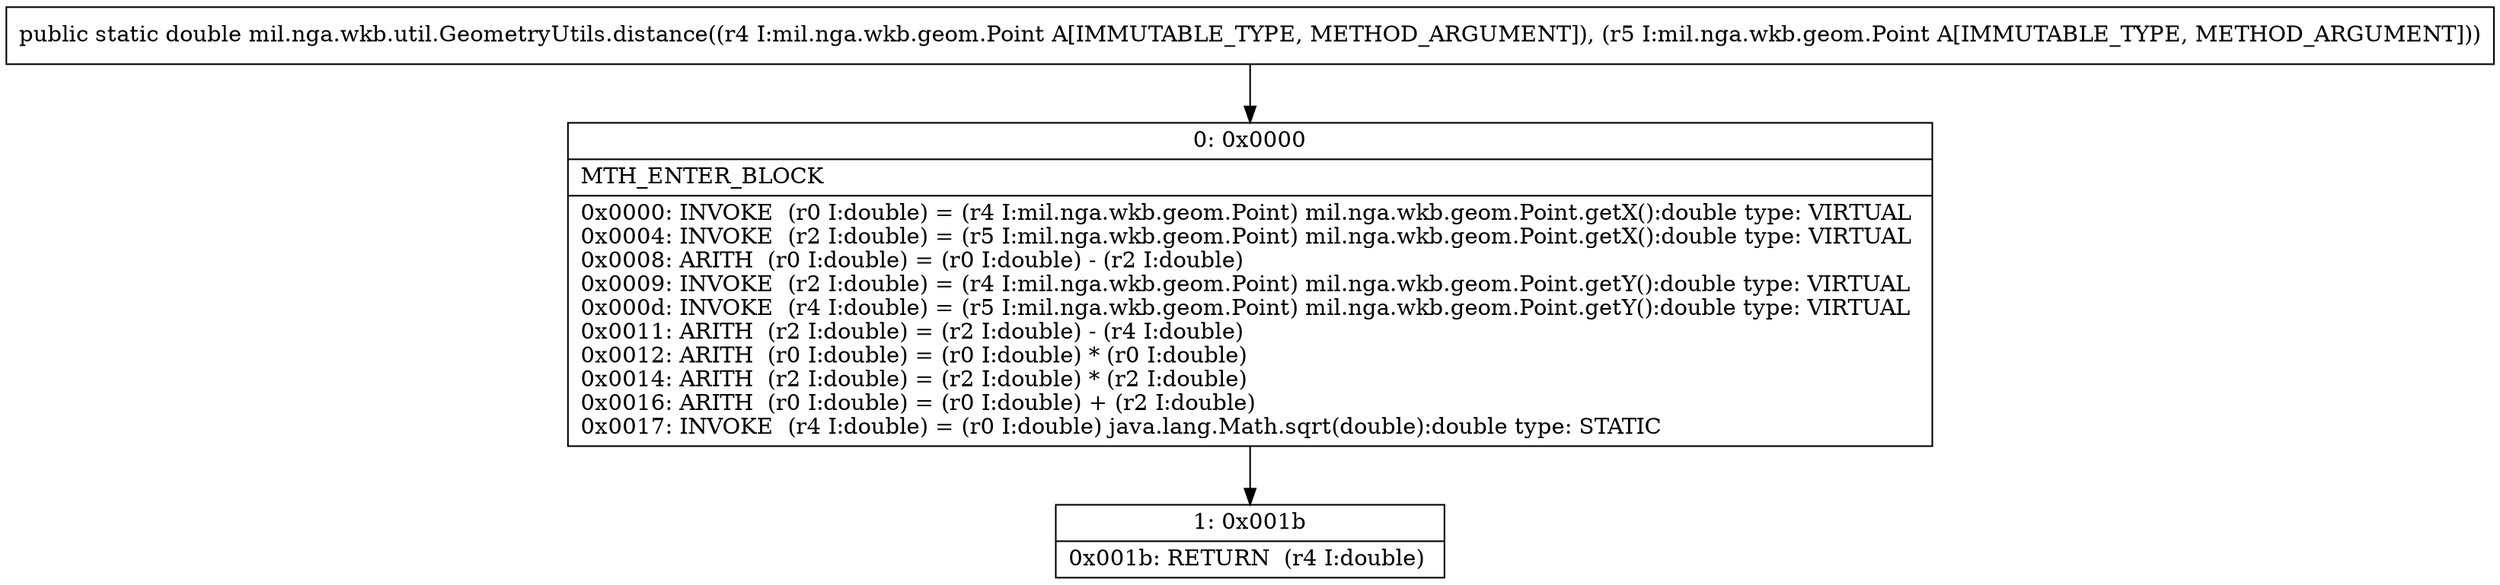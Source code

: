 digraph "CFG formil.nga.wkb.util.GeometryUtils.distance(Lmil\/nga\/wkb\/geom\/Point;Lmil\/nga\/wkb\/geom\/Point;)D" {
Node_0 [shape=record,label="{0\:\ 0x0000|MTH_ENTER_BLOCK\l|0x0000: INVOKE  (r0 I:double) = (r4 I:mil.nga.wkb.geom.Point) mil.nga.wkb.geom.Point.getX():double type: VIRTUAL \l0x0004: INVOKE  (r2 I:double) = (r5 I:mil.nga.wkb.geom.Point) mil.nga.wkb.geom.Point.getX():double type: VIRTUAL \l0x0008: ARITH  (r0 I:double) = (r0 I:double) \- (r2 I:double) \l0x0009: INVOKE  (r2 I:double) = (r4 I:mil.nga.wkb.geom.Point) mil.nga.wkb.geom.Point.getY():double type: VIRTUAL \l0x000d: INVOKE  (r4 I:double) = (r5 I:mil.nga.wkb.geom.Point) mil.nga.wkb.geom.Point.getY():double type: VIRTUAL \l0x0011: ARITH  (r2 I:double) = (r2 I:double) \- (r4 I:double) \l0x0012: ARITH  (r0 I:double) = (r0 I:double) * (r0 I:double) \l0x0014: ARITH  (r2 I:double) = (r2 I:double) * (r2 I:double) \l0x0016: ARITH  (r0 I:double) = (r0 I:double) + (r2 I:double) \l0x0017: INVOKE  (r4 I:double) = (r0 I:double) java.lang.Math.sqrt(double):double type: STATIC \l}"];
Node_1 [shape=record,label="{1\:\ 0x001b|0x001b: RETURN  (r4 I:double) \l}"];
MethodNode[shape=record,label="{public static double mil.nga.wkb.util.GeometryUtils.distance((r4 I:mil.nga.wkb.geom.Point A[IMMUTABLE_TYPE, METHOD_ARGUMENT]), (r5 I:mil.nga.wkb.geom.Point A[IMMUTABLE_TYPE, METHOD_ARGUMENT])) }"];
MethodNode -> Node_0;
Node_0 -> Node_1;
}

